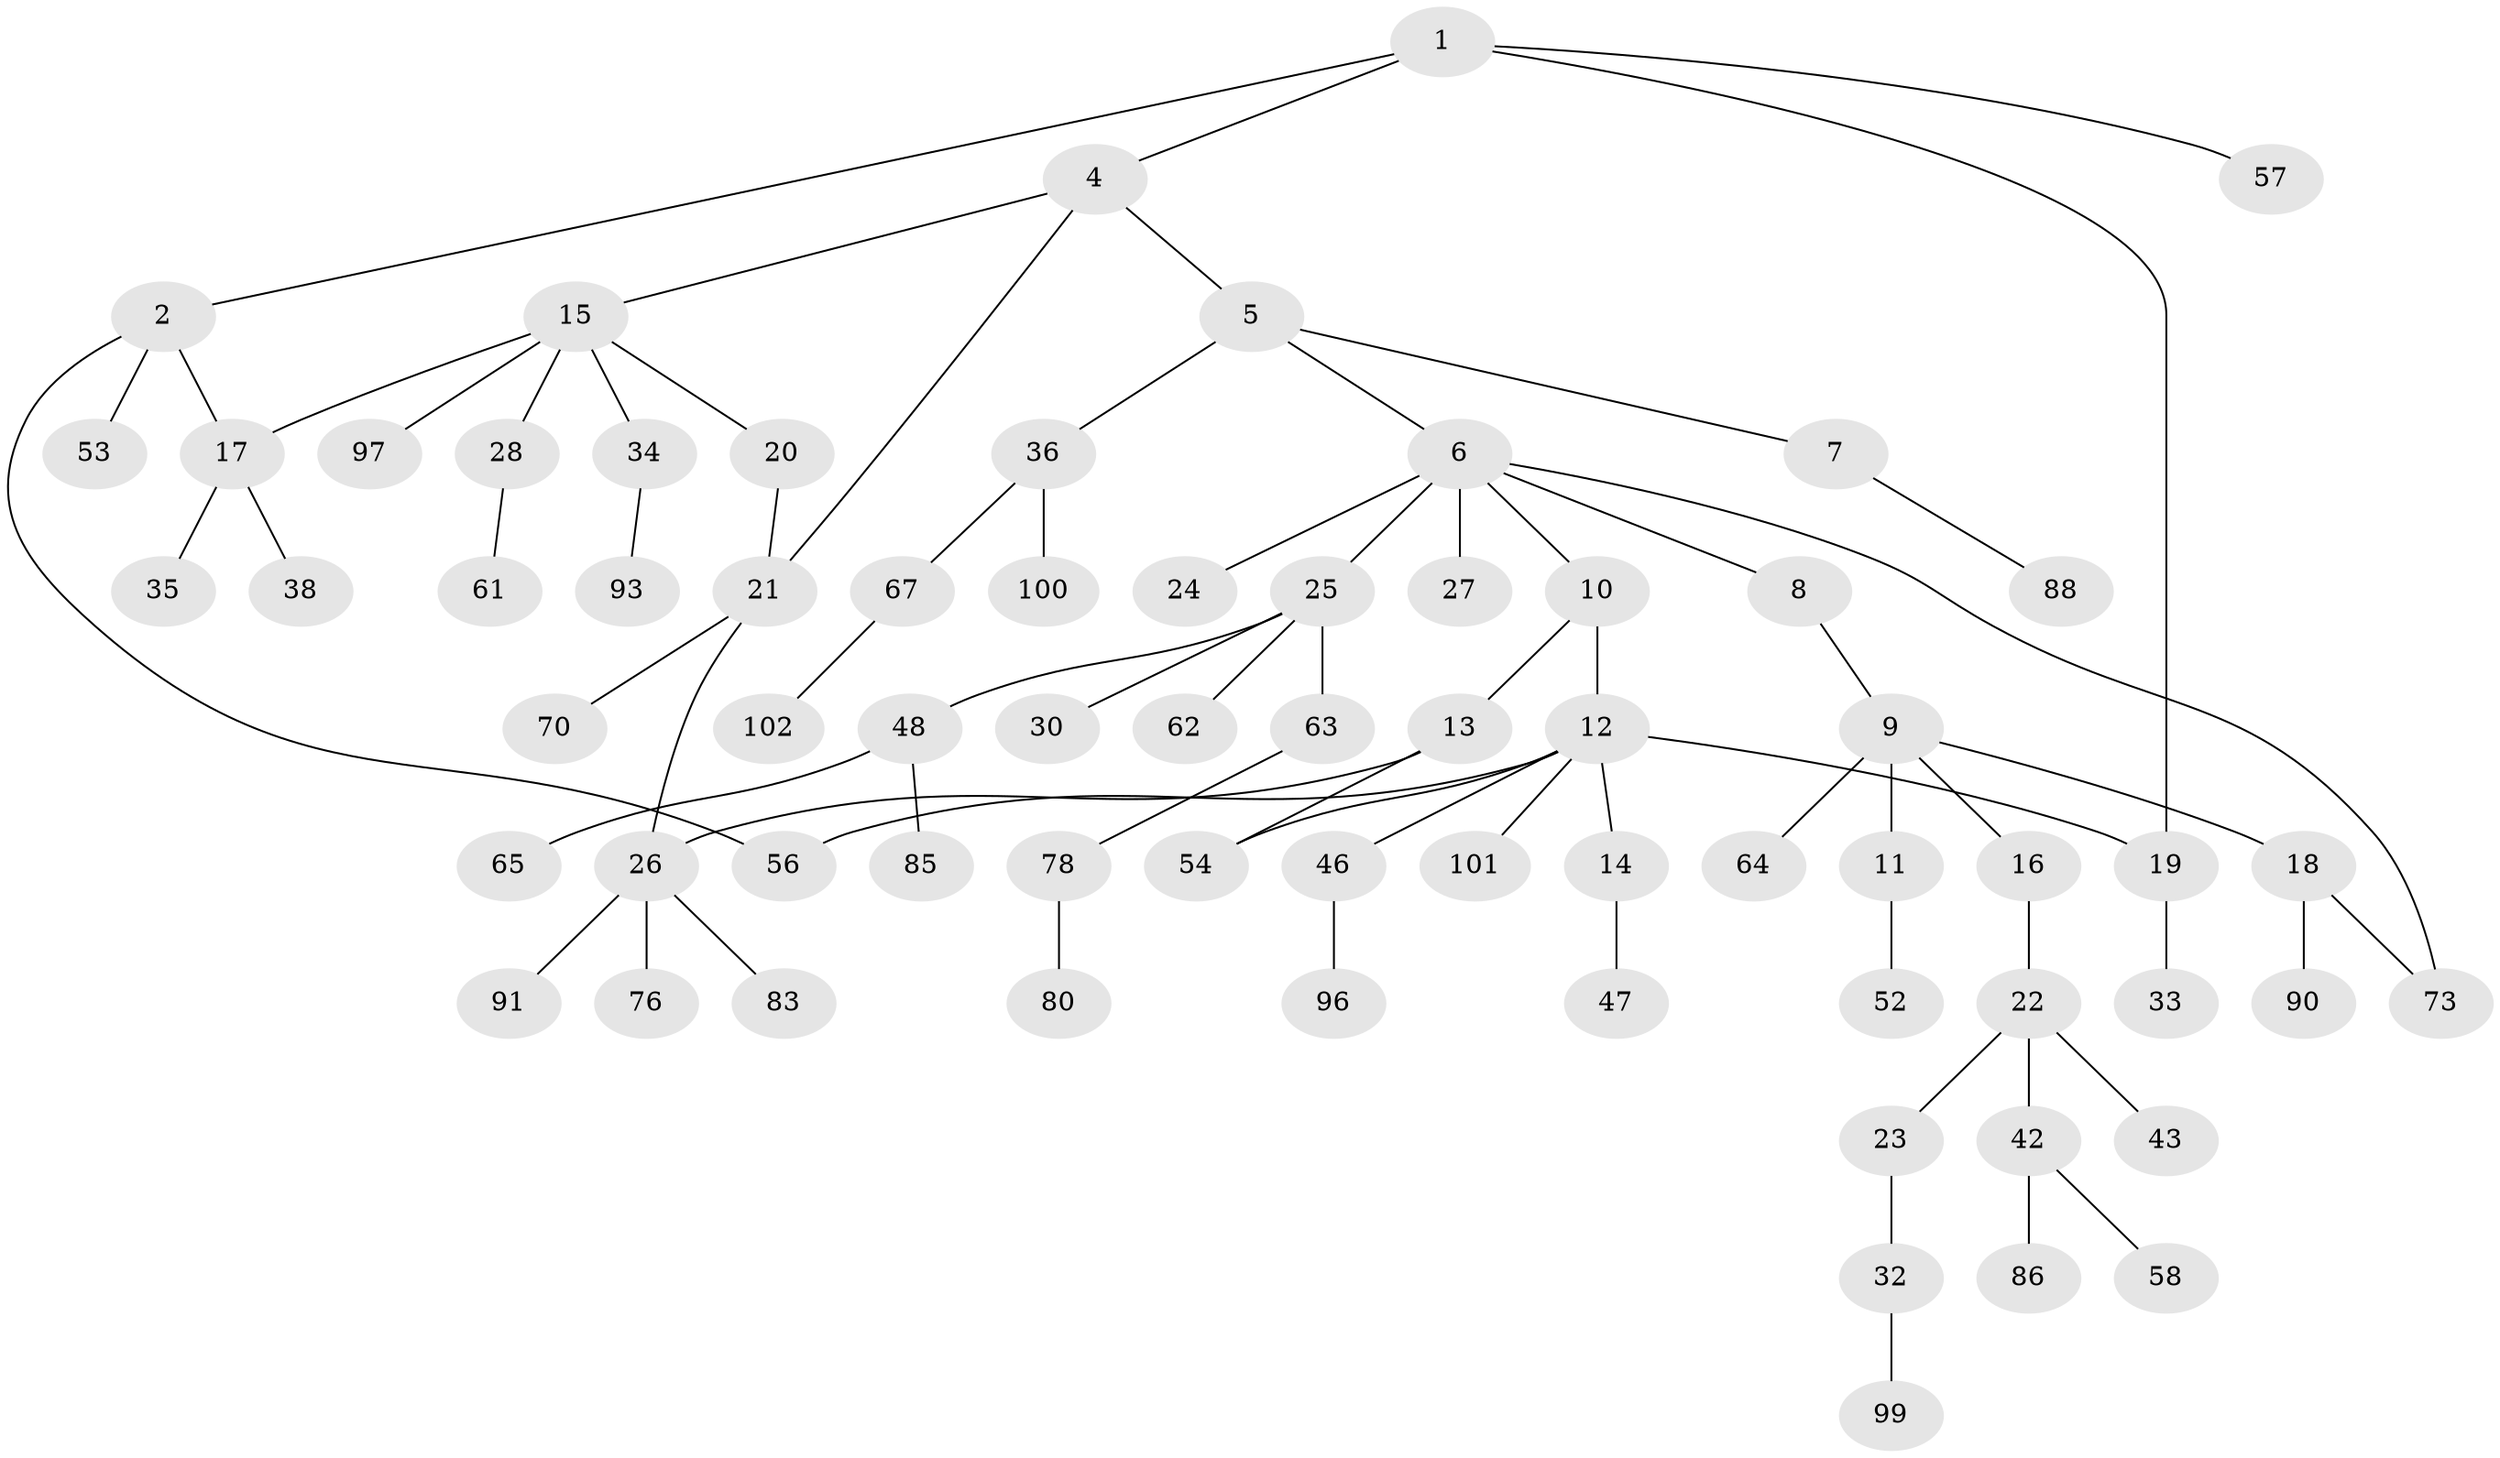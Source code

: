 // original degree distribution, {4: 0.05825242718446602, 3: 0.1262135922330097, 2: 0.32038834951456313, 5: 0.02912621359223301, 7: 0.009708737864077669, 6: 0.038834951456310676, 1: 0.4174757281553398}
// Generated by graph-tools (version 1.1) at 2025/41/03/06/25 10:41:31]
// undirected, 69 vertices, 75 edges
graph export_dot {
graph [start="1"]
  node [color=gray90,style=filled];
  1 [super="+3"];
  2 [super="+92"];
  4 [super="+84"];
  5;
  6 [super="+31"];
  7 [super="+44"];
  8;
  9 [super="+41"];
  10;
  11;
  12 [super="+29"];
  13 [super="+87"];
  14;
  15 [super="+39"];
  16;
  17 [super="+66"];
  18 [super="+40"];
  19 [super="+37"];
  20 [super="+60"];
  21 [super="+75"];
  22 [super="+71"];
  23;
  24;
  25 [super="+72"];
  26 [super="+74"];
  27;
  28;
  30 [super="+55"];
  32 [super="+51"];
  33 [super="+49"];
  34 [super="+69"];
  35 [super="+68"];
  36 [super="+50"];
  38;
  42 [super="+45"];
  43;
  46;
  47 [super="+59"];
  48 [super="+94"];
  52;
  53;
  54 [super="+77"];
  56;
  57 [super="+82"];
  58;
  61;
  62;
  63 [super="+103"];
  64;
  65 [super="+81"];
  67 [super="+95"];
  70;
  73;
  76 [super="+89"];
  78 [super="+79"];
  80;
  83;
  85 [super="+98"];
  86;
  88;
  90;
  91;
  93;
  96;
  97;
  99;
  100;
  101;
  102;
  1 -- 2;
  1 -- 4;
  1 -- 19;
  1 -- 57;
  2 -- 53;
  2 -- 56;
  2 -- 17;
  4 -- 5;
  4 -- 15;
  4 -- 21;
  5 -- 6;
  5 -- 7;
  5 -- 36;
  6 -- 8;
  6 -- 10;
  6 -- 24;
  6 -- 25;
  6 -- 27;
  6 -- 73;
  7 -- 88;
  8 -- 9;
  9 -- 11;
  9 -- 16;
  9 -- 18;
  9 -- 64;
  10 -- 12;
  10 -- 13;
  11 -- 52;
  12 -- 14;
  12 -- 101;
  12 -- 54;
  12 -- 56;
  12 -- 46;
  12 -- 19;
  13 -- 26;
  13 -- 54;
  14 -- 47;
  15 -- 17;
  15 -- 20;
  15 -- 28;
  15 -- 34;
  15 -- 97;
  16 -- 22;
  17 -- 35;
  17 -- 38;
  18 -- 90;
  18 -- 73;
  19 -- 33;
  20 -- 21;
  21 -- 70;
  21 -- 26;
  22 -- 23;
  22 -- 42;
  22 -- 43;
  23 -- 32;
  25 -- 30;
  25 -- 48;
  25 -- 62;
  25 -- 63;
  26 -- 76;
  26 -- 91;
  26 -- 83;
  28 -- 61;
  32 -- 99;
  34 -- 93;
  36 -- 67;
  36 -- 100;
  42 -- 58;
  42 -- 86;
  46 -- 96;
  48 -- 65;
  48 -- 85;
  63 -- 78;
  67 -- 102;
  78 -- 80;
}
